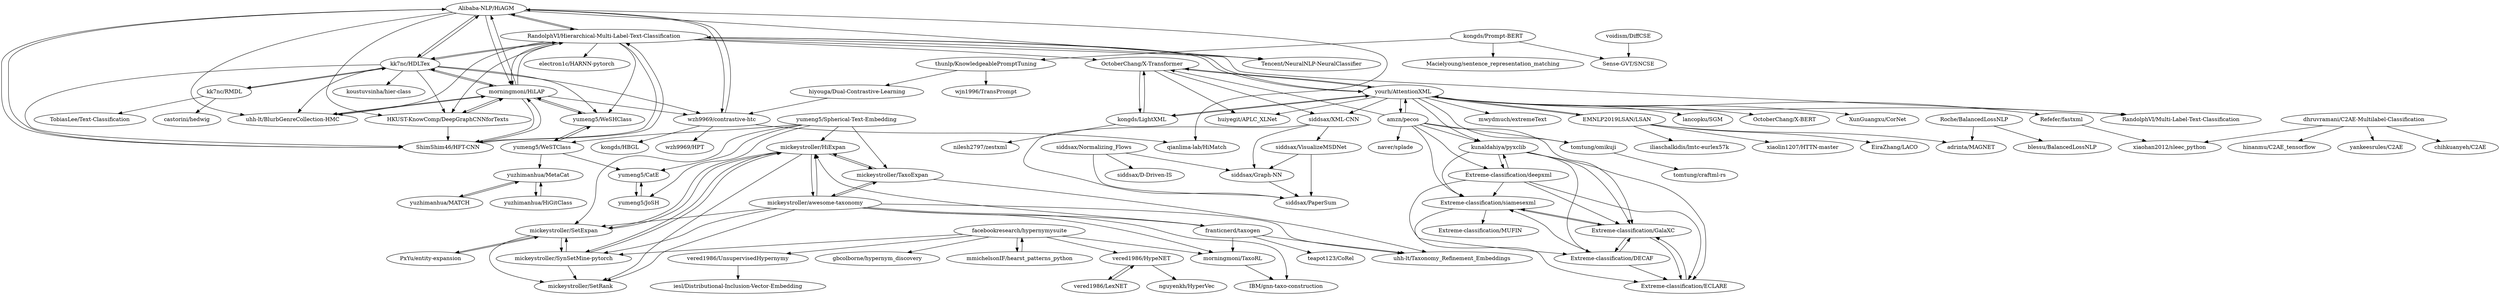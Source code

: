 digraph G {
"Alibaba-NLP/HiAGM" -> "RandolphVI/Hierarchical-Multi-Label-Text-Classification"
"Alibaba-NLP/HiAGM" -> "wzh9969/contrastive-htc"
"Alibaba-NLP/HiAGM" -> "kk7nc/HDLTex"
"Alibaba-NLP/HiAGM" -> "qianlima-lab/HiMatch"
"Alibaba-NLP/HiAGM" -> "morningmoni/HiLAP"
"Alibaba-NLP/HiAGM" -> "ShimShim46/HFT-CNN"
"Alibaba-NLP/HiAGM" -> "uhh-lt/BlurbGenreCollection-HMC"
"Alibaba-NLP/HiAGM" -> "HKUST-KnowComp/DeepGraphCNNforTexts"
"Alibaba-NLP/HiAGM" -> "Tencent/NeuralNLP-NeuralClassifier" ["e"=1]
"yuzhimanhua/HiGitClass" -> "yuzhimanhua/MetaCat"
"yuzhimanhua/MATCH" -> "yuzhimanhua/MetaCat"
"yuzhimanhua/MetaCat" -> "yuzhimanhua/HiGitClass"
"yuzhimanhua/MetaCat" -> "yuzhimanhua/MATCH"
"yumeng5/Spherical-Text-Embedding" -> "yumeng5/JoSH"
"yumeng5/Spherical-Text-Embedding" -> "mickeystroller/HiExpan"
"yumeng5/Spherical-Text-Embedding" -> "mickeystroller/SetExpan"
"yumeng5/Spherical-Text-Embedding" -> "mickeystroller/TaxoExpan"
"yumeng5/Spherical-Text-Embedding" -> "yumeng5/CatE"
"yumeng5/Spherical-Text-Embedding" -> "yumeng5/WeSTClass"
"thunlp/KnowledgeablePromptTuning" -> "wjn1996/TransPrompt"
"thunlp/KnowledgeablePromptTuning" -> "hiyouga/Dual-Contrastive-Learning"
"morningmoni/HiLAP" -> "yumeng5/WeSHClass"
"morningmoni/HiLAP" -> "ShimShim46/HFT-CNN"
"morningmoni/HiLAP" -> "uhh-lt/BlurbGenreCollection-HMC"
"morningmoni/HiLAP" -> "Alibaba-NLP/HiAGM"
"morningmoni/HiLAP" -> "kk7nc/HDLTex"
"morningmoni/HiLAP" -> "wzh9969/contrastive-htc"
"morningmoni/HiLAP" -> "RandolphVI/Hierarchical-Multi-Label-Text-Classification"
"morningmoni/HiLAP" -> "HKUST-KnowComp/DeepGraphCNNforTexts"
"RandolphVI/Hierarchical-Multi-Label-Text-Classification" -> "Alibaba-NLP/HiAGM"
"RandolphVI/Hierarchical-Multi-Label-Text-Classification" -> "ShimShim46/HFT-CNN"
"RandolphVI/Hierarchical-Multi-Label-Text-Classification" -> "Tencent/NeuralNLP-NeuralClassifier" ["e"=1]
"RandolphVI/Hierarchical-Multi-Label-Text-Classification" -> "uhh-lt/BlurbGenreCollection-HMC"
"RandolphVI/Hierarchical-Multi-Label-Text-Classification" -> "RandolphVI/Multi-Label-Text-Classification" ["e"=1]
"RandolphVI/Hierarchical-Multi-Label-Text-Classification" -> "morningmoni/HiLAP"
"RandolphVI/Hierarchical-Multi-Label-Text-Classification" -> "kk7nc/HDLTex"
"RandolphVI/Hierarchical-Multi-Label-Text-Classification" -> "yourh/AttentionXML"
"RandolphVI/Hierarchical-Multi-Label-Text-Classification" -> "HKUST-KnowComp/DeepGraphCNNforTexts"
"RandolphVI/Hierarchical-Multi-Label-Text-Classification" -> "electron1c/HARNN-pytorch"
"RandolphVI/Hierarchical-Multi-Label-Text-Classification" -> "OctoberChang/X-Transformer"
"RandolphVI/Hierarchical-Multi-Label-Text-Classification" -> "yumeng5/WeSHClass"
"kk7nc/HDLTex" -> "Alibaba-NLP/HiAGM"
"kk7nc/HDLTex" -> "morningmoni/HiLAP"
"kk7nc/HDLTex" -> "kk7nc/RMDL"
"kk7nc/HDLTex" -> "uhh-lt/BlurbGenreCollection-HMC"
"kk7nc/HDLTex" -> "yumeng5/WeSHClass"
"kk7nc/HDLTex" -> "RandolphVI/Hierarchical-Multi-Label-Text-Classification"
"kk7nc/HDLTex" -> "wzh9969/contrastive-htc"
"kk7nc/HDLTex" -> "HKUST-KnowComp/DeepGraphCNNforTexts"
"kk7nc/HDLTex" -> "koustuvsinha/hier-class"
"kk7nc/HDLTex" -> "ShimShim46/HFT-CNN"
"yourh/AttentionXML" -> "kongds/LightXML"
"yourh/AttentionXML" -> "OctoberChang/X-Transformer"
"yourh/AttentionXML" -> "siddsax/XML-CNN"
"yourh/AttentionXML" -> "EMNLP2019LSAN/LSAN"
"yourh/AttentionXML" -> "kunaldahiya/pyxclib"
"yourh/AttentionXML" -> "amzn/pecos"
"yourh/AttentionXML" -> "RandolphVI/Hierarchical-Multi-Label-Text-Classification"
"yourh/AttentionXML" -> "mwydmuch/extremeText"
"yourh/AttentionXML" -> "lancopku/SGM" ["e"=1]
"yourh/AttentionXML" -> "OctoberChang/X-BERT"
"yourh/AttentionXML" -> "tomtung/omikuji"
"yourh/AttentionXML" -> "XunGuangxu/CorNet"
"yourh/AttentionXML" -> "huiyegit/APLC_XLNet"
"yourh/AttentionXML" -> "Refefer/fastxml"
"yourh/AttentionXML" -> "RandolphVI/Multi-Label-Text-Classification" ["e"=1]
"franticnerd/taxogen" -> "morningmoni/TaxoRL"
"franticnerd/taxogen" -> "uhh-lt/Taxonomy_Refinement_Embeddings"
"franticnerd/taxogen" -> "mickeystroller/HiExpan"
"franticnerd/taxogen" -> "teapot123/CoRel"
"mickeystroller/HiExpan" -> "mickeystroller/SetExpan"
"mickeystroller/HiExpan" -> "mickeystroller/TaxoExpan"
"mickeystroller/HiExpan" -> "mickeystroller/SynSetMine-pytorch"
"mickeystroller/HiExpan" -> "mickeystroller/SetRank"
"mickeystroller/HiExpan" -> "mickeystroller/awesome-taxonomy"
"yumeng5/WeSHClass" -> "yumeng5/WeSTClass"
"yumeng5/WeSHClass" -> "morningmoni/HiLAP"
"yumeng5/WeSTClass" -> "yumeng5/WeSHClass"
"yumeng5/WeSTClass" -> "yumeng5/CatE"
"yumeng5/WeSTClass" -> "yuzhimanhua/MetaCat"
"Roche/BalancedLossNLP" -> "blessu/BalancedLossNLP"
"Roche/BalancedLossNLP" -> "adrinta/MAGNET"
"hiyouga/Dual-Contrastive-Learning" -> "wzh9969/contrastive-htc"
"HKUST-KnowComp/DeepGraphCNNforTexts" -> "morningmoni/HiLAP"
"HKUST-KnowComp/DeepGraphCNNforTexts" -> "ShimShim46/HFT-CNN"
"ShimShim46/HFT-CNN" -> "morningmoni/HiLAP"
"ShimShim46/HFT-CNN" -> "RandolphVI/Hierarchical-Multi-Label-Text-Classification"
"ShimShim46/HFT-CNN" -> "Alibaba-NLP/HiAGM"
"amzn/pecos" -> "yourh/AttentionXML"
"amzn/pecos" -> "OctoberChang/X-Transformer"
"amzn/pecos" -> "tomtung/omikuji"
"amzn/pecos" -> "Extreme-classification/siamesexml"
"amzn/pecos" -> "Extreme-classification/GalaXC"
"amzn/pecos" -> "kunaldahiya/pyxclib"
"amzn/pecos" -> "naver/splade" ["e"=1]
"amzn/pecos" -> "Extreme-classification/deepxml"
"EMNLP2019LSAN/LSAN" -> "adrinta/MAGNET"
"EMNLP2019LSAN/LSAN" -> "yourh/AttentionXML"
"EMNLP2019LSAN/LSAN" -> "EiraZhang/LACO"
"EMNLP2019LSAN/LSAN" -> "iliaschalkidis/lmtc-eurlex57k"
"EMNLP2019LSAN/LSAN" -> "xiaolin1207/HTTN-master"
"kongds/Prompt-BERT" -> "Sense-GVT/SNCSE"
"kongds/Prompt-BERT" -> "thunlp/KnowledgeablePromptTuning"
"kongds/Prompt-BERT" -> "Macielyoung/sentence_representation_matching" ["e"=1]
"tomtung/omikuji" -> "tomtung/craftml-rs"
"Extreme-classification/GalaXC" -> "Extreme-classification/siamesexml"
"Extreme-classification/GalaXC" -> "Extreme-classification/ECLARE"
"Extreme-classification/GalaXC" -> "Extreme-classification/DECAF"
"kunaldahiya/pyxclib" -> "Extreme-classification/siamesexml"
"kunaldahiya/pyxclib" -> "Extreme-classification/GalaXC"
"kunaldahiya/pyxclib" -> "Extreme-classification/deepxml"
"kunaldahiya/pyxclib" -> "Extreme-classification/ECLARE"
"kunaldahiya/pyxclib" -> "Extreme-classification/DECAF"
"mickeystroller/awesome-taxonomy" -> "mickeystroller/TaxoExpan"
"mickeystroller/awesome-taxonomy" -> "mickeystroller/HiExpan"
"mickeystroller/awesome-taxonomy" -> "franticnerd/taxogen"
"mickeystroller/awesome-taxonomy" -> "mickeystroller/SynSetMine-pytorch"
"mickeystroller/awesome-taxonomy" -> "morningmoni/TaxoRL"
"mickeystroller/awesome-taxonomy" -> "mickeystroller/SetExpan"
"mickeystroller/awesome-taxonomy" -> "mickeystroller/SetRank"
"mickeystroller/awesome-taxonomy" -> "uhh-lt/Taxonomy_Refinement_Embeddings"
"mickeystroller/awesome-taxonomy" -> "IBM/gnn-taxo-construction"
"facebookresearch/hypernymysuite" -> "mmichelsonIF/hearst_patterns_python"
"facebookresearch/hypernymysuite" -> "vered1986/UnsupervisedHypernymy"
"facebookresearch/hypernymysuite" -> "gbcolborne/hypernym_discovery"
"facebookresearch/hypernymysuite" -> "morningmoni/TaxoRL"
"facebookresearch/hypernymysuite" -> "vered1986/HypeNET"
"facebookresearch/hypernymysuite" -> "mickeystroller/SynSetMine-pytorch"
"vered1986/HypeNET" -> "vered1986/LexNET"
"vered1986/HypeNET" -> "nguyenkh/HyperVec"
"vered1986/UnsupervisedHypernymy" -> "iesl/Distributional-Inclusion-Vector-Embedding"
"kk7nc/RMDL" -> "kk7nc/HDLTex"
"kk7nc/RMDL" -> "TobiasLee/Text-Classification" ["e"=1]
"kk7nc/RMDL" -> "castorini/hedwig" ["e"=1]
"dhruvramani/C2AE-Multilabel-Classification" -> "hinanmu/C2AE_tensorflow"
"dhruvramani/C2AE-Multilabel-Classification" -> "yankeesrules/C2AE"
"dhruvramani/C2AE-Multilabel-Classification" -> "xiaohan2012/sleec_python"
"dhruvramani/C2AE-Multilabel-Classification" -> "chihkuanyeh/C2AE"
"Extreme-classification/deepxml" -> "Extreme-classification/DECAF"
"Extreme-classification/deepxml" -> "Extreme-classification/siamesexml"
"Extreme-classification/deepxml" -> "Extreme-classification/ECLARE"
"Extreme-classification/deepxml" -> "Extreme-classification/GalaXC"
"Extreme-classification/deepxml" -> "kunaldahiya/pyxclib"
"OctoberChang/X-Transformer" -> "kongds/LightXML"
"OctoberChang/X-Transformer" -> "huiyegit/APLC_XLNet"
"OctoberChang/X-Transformer" -> "yourh/AttentionXML"
"OctoberChang/X-Transformer" -> "siddsax/XML-CNN"
"wzh9969/contrastive-htc" -> "qianlima-lab/HiMatch"
"wzh9969/contrastive-htc" -> "wzh9969/HPT"
"wzh9969/contrastive-htc" -> "Alibaba-NLP/HiAGM"
"wzh9969/contrastive-htc" -> "kongds/HBGL"
"mickeystroller/TaxoExpan" -> "mickeystroller/HiExpan"
"mickeystroller/TaxoExpan" -> "mickeystroller/awesome-taxonomy"
"mickeystroller/TaxoExpan" -> "uhh-lt/Taxonomy_Refinement_Embeddings"
"mickeystroller/SetExpan" -> "PxYu/entity-expansion"
"mickeystroller/SetExpan" -> "mickeystroller/HiExpan"
"mickeystroller/SetExpan" -> "mickeystroller/SetRank"
"mickeystroller/SetExpan" -> "mickeystroller/SynSetMine-pytorch"
"voidism/DiffCSE" -> "Sense-GVT/SNCSE"
"PxYu/entity-expansion" -> "mickeystroller/SetExpan"
"yumeng5/CatE" -> "yumeng5/JoSH"
"Refefer/fastxml" -> "xiaohan2012/sleec_python"
"uhh-lt/BlurbGenreCollection-HMC" -> "morningmoni/HiLAP"
"yumeng5/JoSH" -> "yumeng5/CatE"
"morningmoni/TaxoRL" -> "IBM/gnn-taxo-construction"
"siddsax/XML-CNN" -> "siddsax/VisualizeMSDNet"
"siddsax/XML-CNN" -> "siddsax/PaperSum"
"siddsax/XML-CNN" -> "siddsax/Graph-NN"
"Extreme-classification/siamesexml" -> "Extreme-classification/GalaXC"
"Extreme-classification/siamesexml" -> "Extreme-classification/MUFIN"
"Extreme-classification/siamesexml" -> "Extreme-classification/ECLARE"
"mmichelsonIF/hearst_patterns_python" -> "facebookresearch/hypernymysuite"
"vered1986/LexNET" -> "vered1986/HypeNET"
"Extreme-classification/DECAF" -> "Extreme-classification/ECLARE"
"Extreme-classification/DECAF" -> "Extreme-classification/GalaXC"
"Extreme-classification/DECAF" -> "Extreme-classification/siamesexml"
"siddsax/Graph-NN" -> "siddsax/PaperSum"
"siddsax/VisualizeMSDNet" -> "siddsax/PaperSum"
"siddsax/VisualizeMSDNet" -> "siddsax/Graph-NN"
"Extreme-classification/ECLARE" -> "Extreme-classification/GalaXC"
"kongds/LightXML" -> "OctoberChang/X-Transformer"
"kongds/LightXML" -> "yourh/AttentionXML"
"kongds/LightXML" -> "nilesh2797/zestxml"
"siddsax/Normalizing_Flows" -> "siddsax/PaperSum"
"siddsax/Normalizing_Flows" -> "siddsax/Graph-NN"
"siddsax/Normalizing_Flows" -> "siddsax/D-Driven-IS"
"mickeystroller/SynSetMine-pytorch" -> "mickeystroller/SetExpan"
"mickeystroller/SynSetMine-pytorch" -> "mickeystroller/SetRank"
"mickeystroller/SynSetMine-pytorch" -> "mickeystroller/HiExpan"
"Alibaba-NLP/HiAGM" ["l"="30.26,30.486"]
"RandolphVI/Hierarchical-Multi-Label-Text-Classification" ["l"="30.282,30.515"]
"wzh9969/contrastive-htc" ["l"="30.239,30.472"]
"kk7nc/HDLTex" ["l"="30.29,30.48"]
"qianlima-lab/HiMatch" ["l"="30.252,30.463"]
"morningmoni/HiLAP" ["l"="30.275,30.483"]
"ShimShim46/HFT-CNN" ["l"="30.276,30.499"]
"uhh-lt/BlurbGenreCollection-HMC" ["l"="30.259,30.501"]
"HKUST-KnowComp/DeepGraphCNNforTexts" ["l"="30.295,30.497"]
"Tencent/NeuralNLP-NeuralClassifier" ["l"="32.074,30.131"]
"yuzhimanhua/HiGitClass" ["l"="30.276,30.365"]
"yuzhimanhua/MetaCat" ["l"="30.278,30.384"]
"yuzhimanhua/MATCH" ["l"="30.253,30.378"]
"yumeng5/Spherical-Text-Embedding" ["l"="30.339,30.355"]
"yumeng5/JoSH" ["l"="30.344,30.375"]
"mickeystroller/HiExpan" ["l"="30.361,30.32"]
"mickeystroller/SetExpan" ["l"="30.346,30.318"]
"mickeystroller/TaxoExpan" ["l"="30.367,30.334"]
"yumeng5/CatE" ["l"="30.327,30.381"]
"yumeng5/WeSTClass" ["l"="30.306,30.407"]
"thunlp/KnowledgeablePromptTuning" ["l"="30.137,30.446"]
"wjn1996/TransPrompt" ["l"="30.133,30.427"]
"hiyouga/Dual-Contrastive-Learning" ["l"="30.183,30.459"]
"yumeng5/WeSHClass" ["l"="30.29,30.455"]
"RandolphVI/Multi-Label-Text-Classification" ["l"="32.06,29.988"]
"yourh/AttentionXML" ["l"="30.283,30.578"]
"electron1c/HARNN-pytorch" ["l"="30.304,30.523"]
"OctoberChang/X-Transformer" ["l"="30.295,30.561"]
"kk7nc/RMDL" ["l"="30.324,30.462"]
"koustuvsinha/hier-class" ["l"="30.32,30.486"]
"kongds/LightXML" ["l"="30.272,30.56"]
"siddsax/XML-CNN" ["l"="30.3,30.604"]
"EMNLP2019LSAN/LSAN" ["l"="30.271,30.623"]
"kunaldahiya/pyxclib" ["l"="30.34,30.598"]
"amzn/pecos" ["l"="30.324,30.584"]
"mwydmuch/extremeText" ["l"="30.251,30.595"]
"lancopku/SGM" ["l"="8.957,17.203"]
"OctoberChang/X-BERT" ["l"="30.249,30.572"]
"tomtung/omikuji" ["l"="30.323,30.562"]
"XunGuangxu/CorNet" ["l"="30.275,30.6"]
"huiyegit/APLC_XLNet" ["l"="30.302,30.575"]
"Refefer/fastxml" ["l"="30.221,30.601"]
"franticnerd/taxogen" ["l"="30.395,30.311"]
"morningmoni/TaxoRL" ["l"="30.385,30.284"]
"uhh-lt/Taxonomy_Refinement_Embeddings" ["l"="30.389,30.327"]
"teapot123/CoRel" ["l"="30.421,30.313"]
"mickeystroller/SynSetMine-pytorch" ["l"="30.358,30.297"]
"mickeystroller/SetRank" ["l"="30.351,30.306"]
"mickeystroller/awesome-taxonomy" ["l"="30.374,30.311"]
"Roche/BalancedLossNLP" ["l"="30.251,30.689"]
"blessu/BalancedLossNLP" ["l"="30.248,30.707"]
"adrinta/MAGNET" ["l"="30.258,30.661"]
"Extreme-classification/siamesexml" ["l"="30.352,30.61"]
"Extreme-classification/GalaXC" ["l"="30.357,30.598"]
"naver/splade" ["l"="25.839,29.175"]
"Extreme-classification/deepxml" ["l"="30.355,30.588"]
"EiraZhang/LACO" ["l"="30.262,30.642"]
"iliaschalkidis/lmtc-eurlex57k" ["l"="30.283,30.651"]
"xiaolin1207/HTTN-master" ["l"="30.245,30.633"]
"kongds/Prompt-BERT" ["l"="30.094,30.439"]
"Sense-GVT/SNCSE" ["l"="30.061,30.432"]
"Macielyoung/sentence_representation_matching" ["l"="32.366,30.414"]
"tomtung/craftml-rs" ["l"="30.344,30.552"]
"Extreme-classification/ECLARE" ["l"="30.37,30.595"]
"Extreme-classification/DECAF" ["l"="30.369,30.608"]
"IBM/gnn-taxo-construction" ["l"="30.398,30.295"]
"facebookresearch/hypernymysuite" ["l"="30.374,30.254"]
"mmichelsonIF/hearst_patterns_python" ["l"="30.351,30.248"]
"vered1986/UnsupervisedHypernymy" ["l"="30.361,30.228"]
"gbcolborne/hypernym_discovery" ["l"="30.398,30.25"]
"vered1986/HypeNET" ["l"="30.397,30.223"]
"vered1986/LexNET" ["l"="30.399,30.203"]
"nguyenkh/HyperVec" ["l"="30.421,30.215"]
"iesl/Distributional-Inclusion-Vector-Embedding" ["l"="30.35,30.21"]
"TobiasLee/Text-Classification" ["l"="31.51,31.532"]
"castorini/hedwig" ["l"="31.634,31.548"]
"dhruvramani/C2AE-Multilabel-Classification" ["l"="30.154,30.636"]
"hinanmu/C2AE_tensorflow" ["l"="30.133,30.629"]
"yankeesrules/C2AE" ["l"="30.136,30.646"]
"xiaohan2012/sleec_python" ["l"="30.185,30.619"]
"chihkuanyeh/C2AE" ["l"="30.153,30.656"]
"wzh9969/HPT" ["l"="30.223,30.454"]
"kongds/HBGL" ["l"="30.216,30.475"]
"PxYu/entity-expansion" ["l"="30.327,30.313"]
"voidism/DiffCSE" ["l"="30.031,30.426"]
"siddsax/VisualizeMSDNet" ["l"="30.303,30.621"]
"siddsax/PaperSum" ["l"="30.318,30.623"]
"siddsax/Graph-NN" ["l"="30.308,30.63"]
"Extreme-classification/MUFIN" ["l"="30.365,30.629"]
"nilesh2797/zestxml" ["l"="30.252,30.55"]
"siddsax/Normalizing_Flows" ["l"="30.323,30.643"]
"siddsax/D-Driven-IS" ["l"="30.332,30.658"]
}